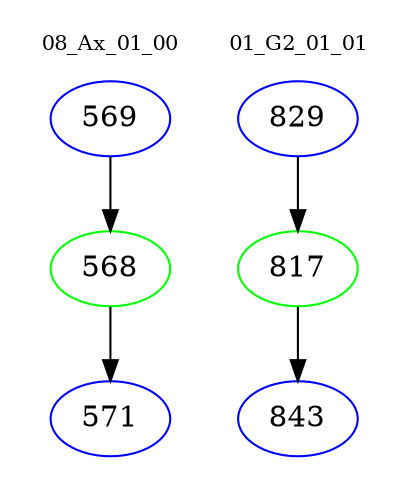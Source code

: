 digraph{
subgraph cluster_0 {
color = white
label = "08_Ax_01_00";
fontsize=10;
T0_569 [label="569", color="blue"]
T0_569 -> T0_568 [color="black"]
T0_568 [label="568", color="green"]
T0_568 -> T0_571 [color="black"]
T0_571 [label="571", color="blue"]
}
subgraph cluster_1 {
color = white
label = "01_G2_01_01";
fontsize=10;
T1_829 [label="829", color="blue"]
T1_829 -> T1_817 [color="black"]
T1_817 [label="817", color="green"]
T1_817 -> T1_843 [color="black"]
T1_843 [label="843", color="blue"]
}
}
